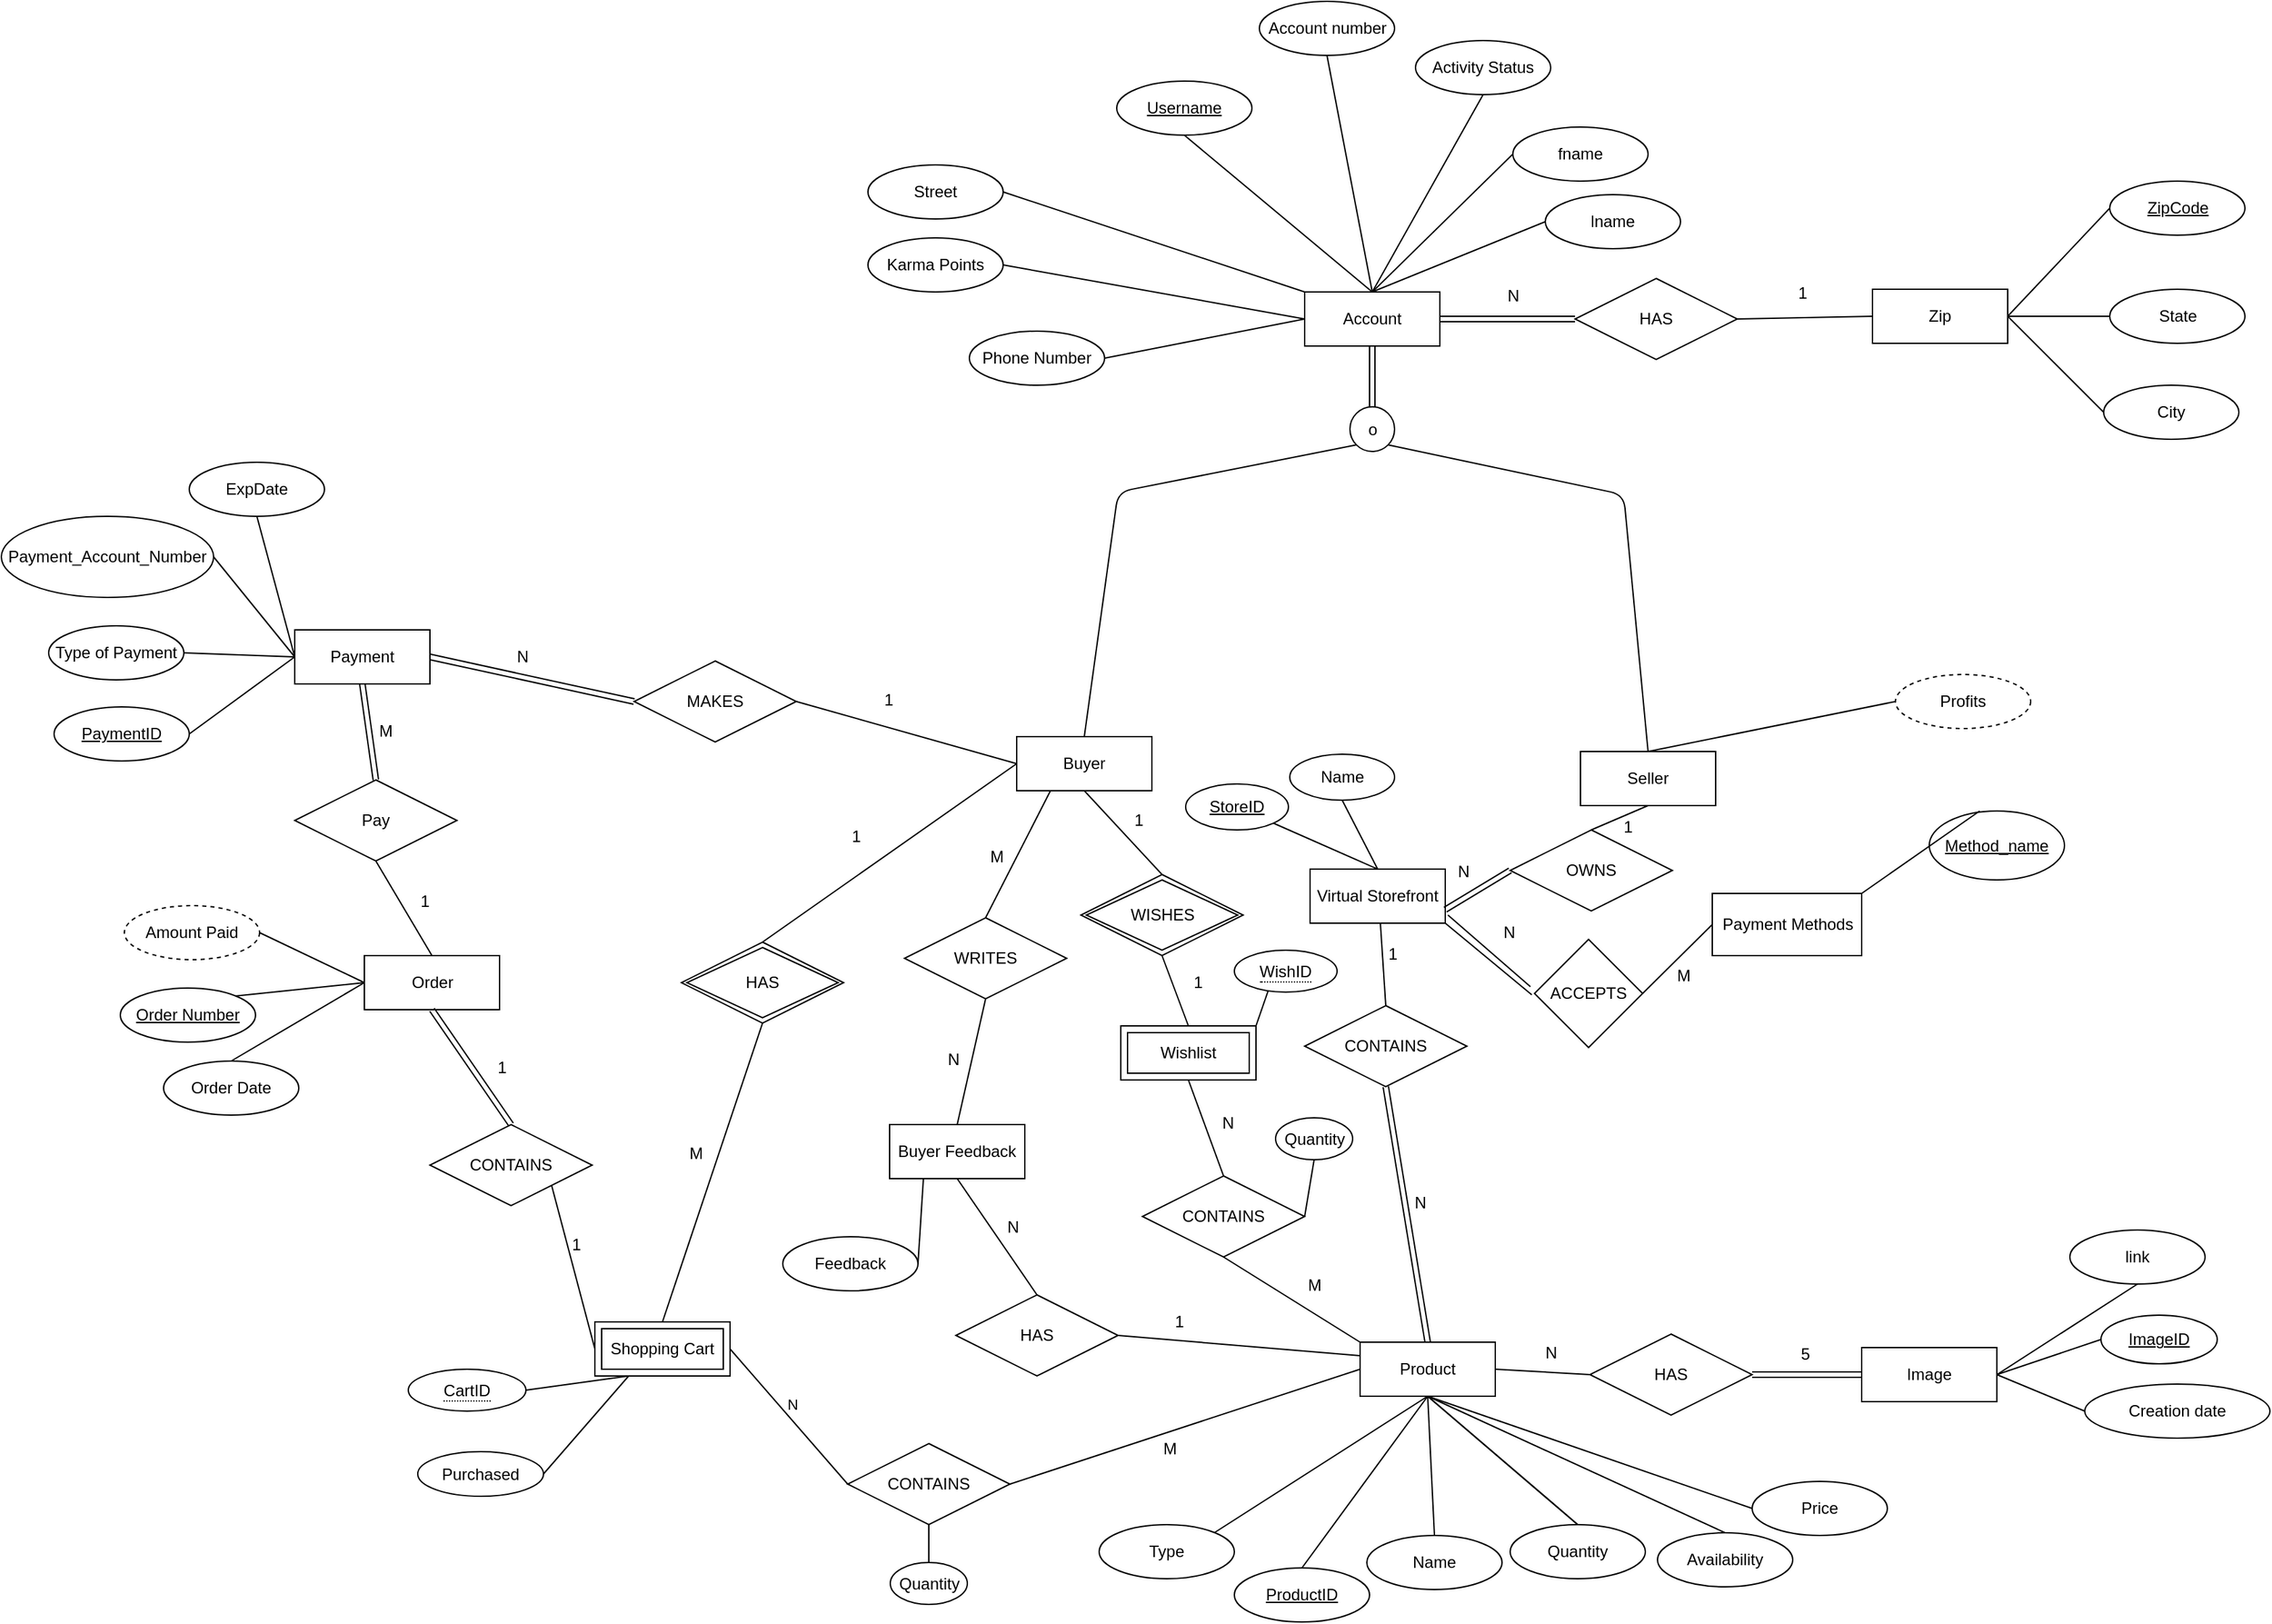 <mxfile version="13.10.6" type="google"><diagram id="R2lEEEUBdFMjLlhIrx00" name="Page-1"><mxGraphModel dx="4065" dy="2430" grid="0" gridSize="10" guides="1" tooltips="1" connect="1" arrows="1" fold="1" page="1" pageScale="1" pageWidth="850" pageHeight="1100" math="0" shadow="0" extFonts="Permanent Marker^https://fonts.googleapis.com/css?family=Permanent+Marker"><root><mxCell id="0"/><mxCell id="1" parent="0"/><mxCell id="ScKOPSV7RenKQ2ZSjfvG-1" value="Buyer" style="whiteSpace=wrap;html=1;align=center;" parent="1" vertex="1"><mxGeometry x="-734" y="14" width="100" height="40" as="geometry"/></mxCell><mxCell id="ScKOPSV7RenKQ2ZSjfvG-2" value="Seller" style="whiteSpace=wrap;html=1;align=center;" parent="1" vertex="1"><mxGeometry x="-317" y="25" width="100" height="40" as="geometry"/></mxCell><mxCell id="ScKOPSV7RenKQ2ZSjfvG-3" value="Product" style="whiteSpace=wrap;html=1;align=center;" parent="1" vertex="1"><mxGeometry x="-480" y="462" width="100" height="40" as="geometry"/></mxCell><mxCell id="ScKOPSV7RenKQ2ZSjfvG-5" value="OWNS" style="shape=rhombus;perimeter=rhombusPerimeter;whiteSpace=wrap;html=1;align=center;" parent="1" vertex="1"><mxGeometry x="-369" y="83" width="120" height="60" as="geometry"/></mxCell><mxCell id="ScKOPSV7RenKQ2ZSjfvG-6" value="Payment" style="whiteSpace=wrap;html=1;align=center;" parent="1" vertex="1"><mxGeometry x="-1268" y="-65" width="100" height="40" as="geometry"/></mxCell><mxCell id="ScKOPSV7RenKQ2ZSjfvG-7" value="Order" style="whiteSpace=wrap;html=1;align=center;" parent="1" vertex="1"><mxGeometry x="-1216.5" y="176" width="100" height="40" as="geometry"/></mxCell><mxCell id="ScKOPSV7RenKQ2ZSjfvG-8" value="Virtual Storefront" style="whiteSpace=wrap;html=1;align=center;" parent="1" vertex="1"><mxGeometry x="-517" y="112" width="100" height="40" as="geometry"/></mxCell><mxCell id="uO80tTpAVpvQz_3pL0aG-2" value="fname" style="ellipse;whiteSpace=wrap;html=1;align=center;" parent="1" vertex="1"><mxGeometry x="-367" y="-437" width="100" height="40" as="geometry"/></mxCell><mxCell id="uO80tTpAVpvQz_3pL0aG-4" value="Street" style="ellipse;whiteSpace=wrap;html=1;align=center;" parent="1" vertex="1"><mxGeometry x="-844" y="-409" width="100" height="40" as="geometry"/></mxCell><mxCell id="uO80tTpAVpvQz_3pL0aG-5" value="Karma Points" style="ellipse;whiteSpace=wrap;html=1;align=center;" parent="1" vertex="1"><mxGeometry x="-844" y="-355" width="100" height="40" as="geometry"/></mxCell><mxCell id="uO80tTpAVpvQz_3pL0aG-6" value="CONTAINS" style="shape=rhombus;perimeter=rhombusPerimeter;whiteSpace=wrap;html=1;align=center;" parent="1" vertex="1"><mxGeometry x="-859" y="537" width="120" height="60" as="geometry"/></mxCell><mxCell id="uO80tTpAVpvQz_3pL0aG-10" value="" style="endArrow=none;html=1;rounded=0;entryX=0.5;entryY=1;entryDx=0;entryDy=0;exitX=0.5;exitY=0;exitDx=0;exitDy=0;" parent="1" source="ScKOPSV7RenKQ2ZSjfvG-5" target="ScKOPSV7RenKQ2ZSjfvG-2" edge="1"><mxGeometry relative="1" as="geometry"><mxPoint x="-530" y="372" as="sourcePoint"/><mxPoint x="-370" y="372" as="targetPoint"/></mxGeometry></mxCell><mxCell id="uO80tTpAVpvQz_3pL0aG-12" value="CONTAINS" style="shape=rhombus;perimeter=rhombusPerimeter;whiteSpace=wrap;html=1;align=center;" parent="1" vertex="1"><mxGeometry x="-521" y="213" width="120" height="60" as="geometry"/></mxCell><mxCell id="uO80tTpAVpvQz_3pL0aG-17" value="MAKES" style="shape=rhombus;perimeter=rhombusPerimeter;whiteSpace=wrap;html=1;align=center;" parent="1" vertex="1"><mxGeometry x="-1017" y="-42" width="120" height="60" as="geometry"/></mxCell><mxCell id="uO80tTpAVpvQz_3pL0aG-18" value="" style="endArrow=none;html=1;rounded=0;entryX=0;entryY=0.5;entryDx=0;entryDy=0;exitX=1;exitY=0.5;exitDx=0;exitDy=0;" parent="1" source="uO80tTpAVpvQz_3pL0aG-17" target="ScKOPSV7RenKQ2ZSjfvG-1" edge="1"><mxGeometry relative="1" as="geometry"><mxPoint x="-920" y="38" as="sourcePoint"/><mxPoint x="-760" y="38" as="targetPoint"/></mxGeometry></mxCell><mxCell id="uO80tTpAVpvQz_3pL0aG-24" value="Type of Payment" style="ellipse;whiteSpace=wrap;html=1;align=center;" parent="1" vertex="1"><mxGeometry x="-1450" y="-68" width="100" height="40" as="geometry"/></mxCell><mxCell id="uO80tTpAVpvQz_3pL0aG-25" value="" style="endArrow=none;html=1;rounded=0;entryX=0;entryY=0.5;entryDx=0;entryDy=0;exitX=1;exitY=0.5;exitDx=0;exitDy=0;" parent="1" source="uO80tTpAVpvQz_3pL0aG-24" target="ScKOPSV7RenKQ2ZSjfvG-6" edge="1"><mxGeometry relative="1" as="geometry"><mxPoint x="-1507" y="38" as="sourcePoint"/><mxPoint x="-1347" y="38" as="targetPoint"/></mxGeometry></mxCell><mxCell id="uO80tTpAVpvQz_3pL0aG-26" value="" style="endArrow=none;html=1;rounded=0;entryX=1;entryY=0.5;entryDx=0;entryDy=0;exitX=0;exitY=0.5;exitDx=0;exitDy=0;" parent="1" source="ScKOPSV7RenKQ2ZSjfvG-7" target="gigCPhQiQJ56seiDLpJF-8" edge="1"><mxGeometry relative="1" as="geometry"><mxPoint x="-1224" y="175" as="sourcePoint"/><mxPoint x="-1348" y="232" as="targetPoint"/></mxGeometry></mxCell><mxCell id="uO80tTpAVpvQz_3pL0aG-28" value="Phone Number" style="ellipse;whiteSpace=wrap;html=1;align=center;" parent="1" vertex="1"><mxGeometry x="-769" y="-286" width="100" height="40" as="geometry"/></mxCell><mxCell id="uO80tTpAVpvQz_3pL0aG-49" value="Name" style="ellipse;whiteSpace=wrap;html=1;align=center;" parent="1" vertex="1"><mxGeometry x="-475" y="605" width="100" height="40" as="geometry"/></mxCell><mxCell id="uO80tTpAVpvQz_3pL0aG-48" value="" style="endArrow=none;html=1;rounded=0;entryX=0;entryY=0.5;entryDx=0;entryDy=0;exitX=0.5;exitY=0;exitDx=0;exitDy=0;" parent="1" source="ScKOPSV7RenKQ2ZSjfvG-2" target="gigCPhQiQJ56seiDLpJF-33" edge="1"><mxGeometry relative="1" as="geometry"><mxPoint x="-447" y="-92" as="sourcePoint"/><mxPoint x="-287" y="-92" as="targetPoint"/></mxGeometry></mxCell><mxCell id="uO80tTpAVpvQz_3pL0aG-51" value="Quantity" style="ellipse;whiteSpace=wrap;html=1;align=center;" parent="1" vertex="1"><mxGeometry x="-369" y="597" width="100" height="40" as="geometry"/></mxCell><mxCell id="uO80tTpAVpvQz_3pL0aG-54" value="Availability" style="ellipse;whiteSpace=wrap;html=1;align=center;" parent="1" vertex="1"><mxGeometry x="-260" y="603" width="100" height="40" as="geometry"/></mxCell><mxCell id="sdrrTAFDEWVjbDL4KS5k-2" value="Order Number" style="ellipse;whiteSpace=wrap;html=1;align=center;fontStyle=4;" parent="1" vertex="1"><mxGeometry x="-1397" y="200" width="100" height="40" as="geometry"/></mxCell><mxCell id="sdrrTAFDEWVjbDL4KS5k-3" value="Order Date" style="ellipse;whiteSpace=wrap;html=1;align=center;" parent="1" vertex="1"><mxGeometry x="-1365" y="254" width="100" height="40" as="geometry"/></mxCell><mxCell id="sdrrTAFDEWVjbDL4KS5k-4" value="" style="endArrow=none;html=1;rounded=0;entryX=1;entryY=0;entryDx=0;entryDy=0;exitX=0;exitY=0.5;exitDx=0;exitDy=0;" parent="1" source="ScKOPSV7RenKQ2ZSjfvG-7" target="sdrrTAFDEWVjbDL4KS5k-2" edge="1"><mxGeometry relative="1" as="geometry"><mxPoint x="-744" y="417" as="sourcePoint"/><mxPoint x="-584" y="417" as="targetPoint"/></mxGeometry></mxCell><mxCell id="sdrrTAFDEWVjbDL4KS5k-5" value="" style="endArrow=none;html=1;rounded=0;entryX=0.5;entryY=0;entryDx=0;entryDy=0;exitX=0;exitY=0.5;exitDx=0;exitDy=0;" parent="1" source="ScKOPSV7RenKQ2ZSjfvG-7" target="sdrrTAFDEWVjbDL4KS5k-3" edge="1"><mxGeometry relative="1" as="geometry"><mxPoint x="-744" y="417" as="sourcePoint"/><mxPoint x="-584" y="417" as="targetPoint"/></mxGeometry></mxCell><mxCell id="sdrrTAFDEWVjbDL4KS5k-6" value="Name" style="ellipse;whiteSpace=wrap;html=1;align=center;" parent="1" vertex="1"><mxGeometry x="-532" y="27" width="77.5" height="34" as="geometry"/></mxCell><mxCell id="JVuvLP5HTI3kJoMkeKj8-3" value="Account" style="whiteSpace=wrap;html=1;align=center;" parent="1" vertex="1"><mxGeometry x="-521" y="-315" width="100" height="40" as="geometry"/></mxCell><mxCell id="JVuvLP5HTI3kJoMkeKj8-11" value="Username" style="ellipse;whiteSpace=wrap;html=1;align=center;fontStyle=4;" parent="1" vertex="1"><mxGeometry x="-660" y="-471" width="100" height="40" as="geometry"/></mxCell><mxCell id="JVuvLP5HTI3kJoMkeKj8-12" value="Account number" style="ellipse;whiteSpace=wrap;html=1;align=center;" parent="1" vertex="1"><mxGeometry x="-554.5" y="-530" width="100" height="40" as="geometry"/></mxCell><mxCell id="JVuvLP5HTI3kJoMkeKj8-13" value="Activity Status" style="ellipse;whiteSpace=wrap;html=1;align=center;" parent="1" vertex="1"><mxGeometry x="-439" y="-501" width="100" height="40" as="geometry"/></mxCell><mxCell id="tO3mCwtr3WzYoI2DGXVW-1" value="" style="shape=link;html=1;rounded=0;exitX=0;exitY=0.5;exitDx=0;exitDy=0;entryX=1;entryY=0.75;entryDx=0;entryDy=0;" parent="1" source="ScKOPSV7RenKQ2ZSjfvG-5" target="ScKOPSV7RenKQ2ZSjfvG-8" edge="1"><mxGeometry relative="1" as="geometry"><mxPoint x="-546" y="-43" as="sourcePoint"/><mxPoint x="-340" y="239" as="targetPoint"/></mxGeometry></mxCell><mxCell id="tO3mCwtr3WzYoI2DGXVW-2" value="N" style="resizable=0;html=1;align=right;verticalAlign=bottom;" parent="tO3mCwtr3WzYoI2DGXVW-1" connectable="0" vertex="1"><mxGeometry x="1" relative="1" as="geometry"><mxPoint x="18.5" y="-19.3" as="offset"/></mxGeometry></mxCell><mxCell id="tO3mCwtr3WzYoI2DGXVW-3" value="1" style="text;strokeColor=none;fillColor=none;spacingLeft=4;spacingRight=4;overflow=hidden;rotatable=0;points=[[0,0.5],[1,0.5]];portConstraint=eastwest;fontSize=12;" parent="1" vertex="1"><mxGeometry x="-291" y="67" width="40" height="30" as="geometry"/></mxCell><mxCell id="tO3mCwtr3WzYoI2DGXVW-7" value="" style="shape=link;html=1;rounded=0;entryX=0.5;entryY=0;entryDx=0;entryDy=0;exitX=0.5;exitY=1;exitDx=0;exitDy=0;" parent="1" source="uO80tTpAVpvQz_3pL0aG-12" target="ScKOPSV7RenKQ2ZSjfvG-3" edge="1"><mxGeometry relative="1" as="geometry"><mxPoint x="-469" y="262" as="sourcePoint"/><mxPoint x="-469" y="295" as="targetPoint"/></mxGeometry></mxCell><mxCell id="tO3mCwtr3WzYoI2DGXVW-8" value="N" style="resizable=0;html=1;align=right;verticalAlign=bottom;" parent="tO3mCwtr3WzYoI2DGXVW-7" connectable="0" vertex="1"><mxGeometry x="1" relative="1" as="geometry"><mxPoint x="-0.16" y="-94.96" as="offset"/></mxGeometry></mxCell><mxCell id="tO3mCwtr3WzYoI2DGXVW-9" value="1" style="text;strokeColor=none;fillColor=none;spacingLeft=4;spacingRight=4;overflow=hidden;rotatable=0;points=[[0,0.5],[1,0.5]];portConstraint=eastwest;fontSize=12;" parent="1" vertex="1"><mxGeometry x="-465" y="161" width="40" height="24" as="geometry"/></mxCell><mxCell id="tO3mCwtr3WzYoI2DGXVW-15" value="" style="shape=link;html=1;rounded=0;exitX=0;exitY=0.5;exitDx=0;exitDy=0;entryX=1;entryY=0.5;entryDx=0;entryDy=0;" parent="1" source="uO80tTpAVpvQz_3pL0aG-17" target="ScKOPSV7RenKQ2ZSjfvG-6" edge="1"><mxGeometry relative="1" as="geometry"><mxPoint x="-546" y="290" as="sourcePoint"/><mxPoint x="-386" y="290" as="targetPoint"/></mxGeometry></mxCell><mxCell id="tO3mCwtr3WzYoI2DGXVW-16" value="N" style="resizable=0;html=1;align=right;verticalAlign=bottom;" parent="tO3mCwtr3WzYoI2DGXVW-15" connectable="0" vertex="1"><mxGeometry x="1" relative="1" as="geometry"><mxPoint x="73.73" y="8.94" as="offset"/></mxGeometry></mxCell><mxCell id="pgb_xpRSVd9xATLIvxd7-343" value="1" style="text;html=1;align=center;verticalAlign=middle;resizable=0;points=[];autosize=1;" parent="1" vertex="1"><mxGeometry x="-838" y="-22" width="17" height="18" as="geometry"/></mxCell><mxCell id="pgb_xpRSVd9xATLIvxd7-349" value="o" style="ellipse;whiteSpace=wrap;html=1;aspect=fixed;" parent="1" vertex="1"><mxGeometry x="-487.5" y="-230" width="33" height="33" as="geometry"/></mxCell><mxCell id="pgb_xpRSVd9xATLIvxd7-351" value="" style="endArrow=none;html=1;entryX=0;entryY=1;entryDx=0;entryDy=0;exitX=0.5;exitY=0;exitDx=0;exitDy=0;" parent="1" source="ScKOPSV7RenKQ2ZSjfvG-1" target="pgb_xpRSVd9xATLIvxd7-349" edge="1"><mxGeometry width="50" height="50" relative="1" as="geometry"><mxPoint x="-664" y="-180" as="sourcePoint"/><mxPoint x="-780" y="-157" as="targetPoint"/><Array as="points"><mxPoint x="-659" y="-167"/></Array></mxGeometry></mxCell><mxCell id="pgb_xpRSVd9xATLIvxd7-353" value="" style="endArrow=none;html=1;entryX=1;entryY=1;entryDx=0;entryDy=0;exitX=0.5;exitY=0;exitDx=0;exitDy=0;" parent="1" source="ScKOPSV7RenKQ2ZSjfvG-2" target="pgb_xpRSVd9xATLIvxd7-349" edge="1"><mxGeometry width="50" height="50" relative="1" as="geometry"><mxPoint x="-830" y="-107" as="sourcePoint"/><mxPoint x="-780" y="-157" as="targetPoint"/><Array as="points"><mxPoint x="-285" y="-165"/></Array></mxGeometry></mxCell><mxCell id="ZQazP7njA_euGAfM8aH6-2" value="" style="endArrow=none;html=1;rounded=0;entryX=0.5;entryY=0;entryDx=0;entryDy=0;exitX=0.5;exitY=1;exitDx=0;exitDy=0;" parent="1" source="JVuvLP5HTI3kJoMkeKj8-11" target="JVuvLP5HTI3kJoMkeKj8-3" edge="1"><mxGeometry relative="1" as="geometry"><mxPoint x="-690" y="-475" as="sourcePoint"/><mxPoint x="-530" y="-475" as="targetPoint"/></mxGeometry></mxCell><mxCell id="ZQazP7njA_euGAfM8aH6-3" value="" style="endArrow=none;html=1;rounded=0;entryX=0.5;entryY=0;entryDx=0;entryDy=0;exitX=0.5;exitY=1;exitDx=0;exitDy=0;" parent="1" source="JVuvLP5HTI3kJoMkeKj8-13" target="JVuvLP5HTI3kJoMkeKj8-3" edge="1"><mxGeometry relative="1" as="geometry"><mxPoint x="-690" y="-475" as="sourcePoint"/><mxPoint x="-530" y="-475" as="targetPoint"/></mxGeometry></mxCell><mxCell id="ZQazP7njA_euGAfM8aH6-4" value="" style="endArrow=none;html=1;rounded=0;exitX=1;exitY=0.5;exitDx=0;exitDy=0;entryX=0;entryY=0;entryDx=0;entryDy=0;" parent="1" source="uO80tTpAVpvQz_3pL0aG-4" edge="1" target="JVuvLP5HTI3kJoMkeKj8-3"><mxGeometry relative="1" as="geometry"><mxPoint x="-690" y="-475" as="sourcePoint"/><mxPoint x="-521" y="-300" as="targetPoint"/></mxGeometry></mxCell><mxCell id="ZQazP7njA_euGAfM8aH6-5" value="" style="endArrow=none;html=1;rounded=0;entryX=0;entryY=0.5;entryDx=0;entryDy=0;exitX=1;exitY=0.5;exitDx=0;exitDy=0;" parent="1" source="uO80tTpAVpvQz_3pL0aG-5" target="JVuvLP5HTI3kJoMkeKj8-3" edge="1"><mxGeometry relative="1" as="geometry"><mxPoint x="-690" y="-475" as="sourcePoint"/><mxPoint x="-530" y="-475" as="targetPoint"/></mxGeometry></mxCell><mxCell id="ZQazP7njA_euGAfM8aH6-6" value="" style="endArrow=none;html=1;rounded=0;entryX=0.5;entryY=0;entryDx=0;entryDy=0;exitX=0.5;exitY=1;exitDx=0;exitDy=0;" parent="1" source="JVuvLP5HTI3kJoMkeKj8-12" target="JVuvLP5HTI3kJoMkeKj8-3" edge="1"><mxGeometry relative="1" as="geometry"><mxPoint x="-403" y="-439" as="sourcePoint"/><mxPoint x="-530" y="-475" as="targetPoint"/></mxGeometry></mxCell><mxCell id="ZQazP7njA_euGAfM8aH6-8" value="" style="endArrow=none;html=1;rounded=0;entryX=0;entryY=0.5;entryDx=0;entryDy=0;exitX=0.5;exitY=0;exitDx=0;exitDy=0;" parent="1" source="JVuvLP5HTI3kJoMkeKj8-3" target="uO80tTpAVpvQz_3pL0aG-2" edge="1"><mxGeometry relative="1" as="geometry"><mxPoint x="-433" y="-475" as="sourcePoint"/><mxPoint x="-273" y="-475" as="targetPoint"/></mxGeometry></mxCell><mxCell id="ZQazP7njA_euGAfM8aH6-9" value="" style="endArrow=none;html=1;rounded=0;exitX=1;exitY=0.5;exitDx=0;exitDy=0;entryX=0;entryY=0.5;entryDx=0;entryDy=0;" parent="1" source="uO80tTpAVpvQz_3pL0aG-28" target="JVuvLP5HTI3kJoMkeKj8-3" edge="1"><mxGeometry relative="1" as="geometry"><mxPoint x="-739" y="-141" as="sourcePoint"/><mxPoint x="-579" y="-141" as="targetPoint"/></mxGeometry></mxCell><mxCell id="pgb_xpRSVd9xATLIvxd7-366" value="HAS" style="shape=rhombus;double=1;perimeter=rhombusPerimeter;whiteSpace=wrap;html=1;align=center;" parent="1" vertex="1"><mxGeometry x="-982" y="166" width="120" height="60" as="geometry"/></mxCell><mxCell id="pgb_xpRSVd9xATLIvxd7-367" value="" style="endArrow=none;html=1;entryX=0;entryY=0.5;entryDx=0;entryDy=0;exitX=0.5;exitY=0;exitDx=0;exitDy=0;" parent="1" source="pgb_xpRSVd9xATLIvxd7-366" target="ScKOPSV7RenKQ2ZSjfvG-1" edge="1"><mxGeometry width="50" height="50" relative="1" as="geometry"><mxPoint x="-720" y="189" as="sourcePoint"/><mxPoint x="-670" y="139" as="targetPoint"/></mxGeometry></mxCell><mxCell id="pgb_xpRSVd9xATLIvxd7-368" value="" style="endArrow=none;html=1;entryX=0.5;entryY=1;entryDx=0;entryDy=0;exitX=0.5;exitY=0;exitDx=0;exitDy=0;" parent="1" source="pgb_xpRSVd9xATLIvxd7-369" target="pgb_xpRSVd9xATLIvxd7-366" edge="1"><mxGeometry width="50" height="50" relative="1" as="geometry"><mxPoint x="-850.17" y="278" as="sourcePoint"/><mxPoint x="-670" y="139" as="targetPoint"/></mxGeometry></mxCell><mxCell id="pgb_xpRSVd9xATLIvxd7-369" value="Shopping Cart" style="shape=ext;margin=3;double=1;whiteSpace=wrap;html=1;align=center;" parent="1" vertex="1"><mxGeometry x="-1046" y="447" width="100" height="40" as="geometry"/></mxCell><mxCell id="bLOqYAvGw2u-ZMlaNXPN-1" value="" style="endArrow=none;html=1;entryX=0.5;entryY=0;entryDx=0;entryDy=0;exitX=0.5;exitY=1;exitDx=0;exitDy=0;" parent="1" source="sdrrTAFDEWVjbDL4KS5k-6" target="ScKOPSV7RenKQ2ZSjfvG-8" edge="1"><mxGeometry width="50" height="50" relative="1" as="geometry"><mxPoint x="-503" y="63" as="sourcePoint"/><mxPoint x="-480" y="109" as="targetPoint"/></mxGeometry></mxCell><mxCell id="bLOqYAvGw2u-ZMlaNXPN-3" value="" style="endArrow=none;html=1;exitX=0.5;exitY=0;exitDx=0;exitDy=0;" parent="1" source="uO80tTpAVpvQz_3pL0aG-12" edge="1"><mxGeometry width="50" height="50" relative="1" as="geometry"><mxPoint x="-515" y="202" as="sourcePoint"/><mxPoint x="-465" y="152" as="targetPoint"/></mxGeometry></mxCell><mxCell id="pgb_xpRSVd9xATLIvxd7-380" value="" style="endArrow=none;html=1;rounded=0;entryX=0.5;entryY=1;entryDx=0;entryDy=0;exitX=0.5;exitY=0;exitDx=0;exitDy=0;" parent="1" source="uO80tTpAVpvQz_3pL0aG-49" target="ScKOPSV7RenKQ2ZSjfvG-3" edge="1"><mxGeometry relative="1" as="geometry"><mxPoint x="-756" y="219" as="sourcePoint"/><mxPoint x="-596" y="219" as="targetPoint"/></mxGeometry></mxCell><mxCell id="pgb_xpRSVd9xATLIvxd7-382" value="" style="endArrow=none;html=1;rounded=0;entryX=0.5;entryY=1;entryDx=0;entryDy=0;exitX=0.5;exitY=0;exitDx=0;exitDy=0;" parent="1" source="uO80tTpAVpvQz_3pL0aG-51" target="ScKOPSV7RenKQ2ZSjfvG-3" edge="1"><mxGeometry relative="1" as="geometry"><mxPoint x="-756" y="219" as="sourcePoint"/><mxPoint x="-596" y="219" as="targetPoint"/></mxGeometry></mxCell><mxCell id="niVxtCYFHpwBUofzjerd-1" value="" style="endArrow=none;html=1;rounded=0;entryX=0.5;entryY=0;entryDx=0;entryDy=0;exitX=0.5;exitY=1;exitDx=0;exitDy=0;" parent="1" source="ScKOPSV7RenKQ2ZSjfvG-3" target="uO80tTpAVpvQz_3pL0aG-51" edge="1"><mxGeometry relative="1" as="geometry"><mxPoint x="-478" y="427" as="sourcePoint"/><mxPoint x="-318" y="427" as="targetPoint"/></mxGeometry></mxCell><mxCell id="pgb_xpRSVd9xATLIvxd7-383" value="" style="endArrow=none;html=1;rounded=0;entryX=0.5;entryY=1;entryDx=0;entryDy=0;exitX=0.5;exitY=0;exitDx=0;exitDy=0;" parent="1" source="uO80tTpAVpvQz_3pL0aG-54" target="ScKOPSV7RenKQ2ZSjfvG-3" edge="1"><mxGeometry relative="1" as="geometry"><mxPoint x="-756" y="219" as="sourcePoint"/><mxPoint x="-596" y="219" as="targetPoint"/></mxGeometry></mxCell><mxCell id="niVxtCYFHpwBUofzjerd-4" value="M" style="text;strokeColor=none;fillColor=none;spacingLeft=4;spacingRight=4;overflow=hidden;rotatable=0;points=[[0,0.5],[1,0.5]];portConstraint=eastwest;fontSize=12;" parent="1" vertex="1"><mxGeometry x="-982" y="308.5" width="22" height="30" as="geometry"/></mxCell><mxCell id="niVxtCYFHpwBUofzjerd-5" value="1" style="text;html=1;align=center;verticalAlign=middle;resizable=0;points=[];autosize=1;" parent="1" vertex="1"><mxGeometry x="-862" y="79" width="17" height="18" as="geometry"/></mxCell><mxCell id="pgb_xpRSVd9xATLIvxd7-384" value="&lt;u&gt;PaymentID&lt;/u&gt;" style="ellipse;whiteSpace=wrap;html=1;align=center;" parent="1" vertex="1"><mxGeometry x="-1446" y="-8" width="100" height="40" as="geometry"/></mxCell><mxCell id="pgb_xpRSVd9xATLIvxd7-386" value="" style="endArrow=none;html=1;rounded=0;exitX=0;exitY=0.5;exitDx=0;exitDy=0;entryX=1;entryY=0.5;entryDx=0;entryDy=0;" parent="1" source="ScKOPSV7RenKQ2ZSjfvG-6" target="pgb_xpRSVd9xATLIvxd7-384" edge="1"><mxGeometry relative="1" as="geometry"><mxPoint x="-756" y="-141" as="sourcePoint"/><mxPoint x="-596" y="-141" as="targetPoint"/></mxGeometry></mxCell><mxCell id="sEXNPuZW1xeZEzrAqb4R-4" value="M" style="text;html=1;align=center;verticalAlign=middle;resizable=0;points=[];autosize=1;" parent="1" vertex="1"><mxGeometry x="-631" y="532" width="20" height="18" as="geometry"/></mxCell><mxCell id="sEXNPuZW1xeZEzrAqb4R-7" value="" style="endArrow=none;html=1;rounded=0;entryX=0;entryY=0.5;entryDx=0;entryDy=0;exitX=1;exitY=0.5;exitDx=0;exitDy=0;" parent="1" source="uO80tTpAVpvQz_3pL0aG-6" target="ScKOPSV7RenKQ2ZSjfvG-3" edge="1"><mxGeometry relative="1" as="geometry"><mxPoint x="-412" y="171" as="sourcePoint"/><mxPoint x="-252" y="171" as="targetPoint"/></mxGeometry></mxCell><mxCell id="sEXNPuZW1xeZEzrAqb4R-9" value="" style="endArrow=none;html=1;rounded=0;exitX=0.5;exitY=0;exitDx=0;exitDy=0;entryX=0.5;entryY=1;entryDx=0;entryDy=0;" parent="1" source="sEXNPuZW1xeZEzrAqb4R-20" target="sEXNPuZW1xeZEzrAqb4R-19" edge="1"><mxGeometry relative="1" as="geometry"><mxPoint x="-1304" y="153" as="sourcePoint"/><mxPoint x="-1219" y="117" as="targetPoint"/></mxGeometry></mxCell><mxCell id="sEXNPuZW1xeZEzrAqb4R-16" value="1" style="text;strokeColor=none;fillColor=none;spacingLeft=4;spacingRight=4;overflow=hidden;rotatable=0;points=[[0,0.5],[1,0.5]];portConstraint=eastwest;fontSize=12;" parent="1" vertex="1"><mxGeometry x="-609" y="182" width="40" height="26" as="geometry"/></mxCell><mxCell id="sEXNPuZW1xeZEzrAqb4R-17" value="" style="endArrow=none;html=1;entryX=0.5;entryY=1;entryDx=0;entryDy=0;exitX=0.5;exitY=0;exitDx=0;exitDy=0;" parent="1" source="sEXNPuZW1xeZEzrAqb4R-19" target="ScKOPSV7RenKQ2ZSjfvG-1" edge="1"><mxGeometry width="50" height="50" relative="1" as="geometry"><mxPoint x="-1156" y="93.25" as="sourcePoint"/><mxPoint x="-1066" y="46.0" as="targetPoint"/></mxGeometry></mxCell><mxCell id="sEXNPuZW1xeZEzrAqb4R-18" value="1" style="text;html=1;align=center;verticalAlign=middle;resizable=0;points=[];autosize=1;" parent="1" vertex="1"><mxGeometry x="-653" y="67" width="17" height="18" as="geometry"/></mxCell><mxCell id="sEXNPuZW1xeZEzrAqb4R-19" value="WISHES" style="shape=rhombus;double=1;perimeter=rhombusPerimeter;whiteSpace=wrap;html=1;align=center;" parent="1" vertex="1"><mxGeometry x="-686.5" y="116" width="120" height="60" as="geometry"/></mxCell><mxCell id="sEXNPuZW1xeZEzrAqb4R-20" value="Wishlist" style="shape=ext;margin=3;double=1;whiteSpace=wrap;html=1;align=center;" parent="1" vertex="1"><mxGeometry x="-657" y="228" width="100" height="40" as="geometry"/></mxCell><mxCell id="sEXNPuZW1xeZEzrAqb4R-22" value="" style="endArrow=none;html=1;rounded=0;entryX=0;entryY=0.5;entryDx=0;entryDy=0;exitX=1;exitY=0.5;exitDx=0;exitDy=0;" parent="1" source="pgb_xpRSVd9xATLIvxd7-369" target="uO80tTpAVpvQz_3pL0aG-6" edge="1"><mxGeometry relative="1" as="geometry"><mxPoint x="-1027" y="168" as="sourcePoint"/><mxPoint x="-867" y="168" as="targetPoint"/></mxGeometry></mxCell><mxCell id="sEXNPuZW1xeZEzrAqb4R-23" value="N" style="edgeLabel;html=1;align=center;verticalAlign=middle;resizable=0;points=[];" parent="sEXNPuZW1xeZEzrAqb4R-22" vertex="1" connectable="0"><mxGeometry x="-0.08" y="8" relative="1" as="geometry"><mxPoint as="offset"/></mxGeometry></mxCell><mxCell id="sEXNPuZW1xeZEzrAqb4R-24" value="CONTAINS" style="shape=rhombus;perimeter=rhombusPerimeter;whiteSpace=wrap;html=1;align=center;" parent="1" vertex="1"><mxGeometry x="-1168" y="301" width="120" height="60" as="geometry"/></mxCell><mxCell id="sEXNPuZW1xeZEzrAqb4R-26" value="" style="endArrow=none;html=1;rounded=0;entryX=1;entryY=1;entryDx=0;entryDy=0;exitX=0;exitY=0.5;exitDx=0;exitDy=0;" parent="1" source="pgb_xpRSVd9xATLIvxd7-369" target="sEXNPuZW1xeZEzrAqb4R-24" edge="1"><mxGeometry relative="1" as="geometry"><mxPoint x="-1027" y="168" as="sourcePoint"/><mxPoint x="-867" y="168" as="targetPoint"/></mxGeometry></mxCell><mxCell id="sEXNPuZW1xeZEzrAqb4R-27" value="1" style="text;html=1;align=center;verticalAlign=middle;resizable=0;points=[];autosize=1;" parent="1" vertex="1"><mxGeometry x="-1069" y="381" width="17" height="18" as="geometry"/></mxCell><mxCell id="sEXNPuZW1xeZEzrAqb4R-37" value="CONTAINS" style="shape=rhombus;perimeter=rhombusPerimeter;whiteSpace=wrap;html=1;align=center;" parent="1" vertex="1"><mxGeometry x="-641" y="339" width="120" height="60" as="geometry"/></mxCell><mxCell id="sEXNPuZW1xeZEzrAqb4R-38" value="" style="endArrow=none;html=1;rounded=0;entryX=0;entryY=0;entryDx=0;entryDy=0;exitX=0.5;exitY=1;exitDx=0;exitDy=0;" parent="1" source="sEXNPuZW1xeZEzrAqb4R-37" target="ScKOPSV7RenKQ2ZSjfvG-3" edge="1"><mxGeometry relative="1" as="geometry"><mxPoint x="-737" y="218" as="sourcePoint"/><mxPoint x="-577" y="218" as="targetPoint"/></mxGeometry></mxCell><mxCell id="sEXNPuZW1xeZEzrAqb4R-39" value="" style="endArrow=none;html=1;rounded=0;entryX=0.5;entryY=0;entryDx=0;entryDy=0;exitX=0.5;exitY=1;exitDx=0;exitDy=0;" parent="1" source="sEXNPuZW1xeZEzrAqb4R-20" target="sEXNPuZW1xeZEzrAqb4R-37" edge="1"><mxGeometry relative="1" as="geometry"><mxPoint x="-737" y="218" as="sourcePoint"/><mxPoint x="-577" y="218" as="targetPoint"/></mxGeometry></mxCell><mxCell id="sEXNPuZW1xeZEzrAqb4R-40" value="M" style="text;html=1;align=center;verticalAlign=middle;resizable=0;points=[];autosize=1;" parent="1" vertex="1"><mxGeometry x="-524" y="411" width="20" height="18" as="geometry"/></mxCell><mxCell id="sEXNPuZW1xeZEzrAqb4R-41" value="N" style="text;html=1;align=center;verticalAlign=middle;resizable=0;points=[];autosize=1;" parent="1" vertex="1"><mxGeometry x="-588" y="290.5" width="19" height="18" as="geometry"/></mxCell><mxCell id="ooZrK8hoVLzAQPLwKZI4-2" value="Image" style="whiteSpace=wrap;html=1;align=center;" parent="1" vertex="1"><mxGeometry x="-109" y="466" width="100" height="40" as="geometry"/></mxCell><mxCell id="ooZrK8hoVLzAQPLwKZI4-3" value="HAS" style="shape=rhombus;perimeter=rhombusPerimeter;whiteSpace=wrap;html=1;align=center;" parent="1" vertex="1"><mxGeometry x="-310" y="456" width="120" height="60" as="geometry"/></mxCell><mxCell id="sEXNPuZW1xeZEzrAqb4R-42" value="" style="endArrow=none;html=1;rounded=0;entryX=0;entryY=0.5;entryDx=0;entryDy=0;exitX=1;exitY=0.5;exitDx=0;exitDy=0;" parent="1" source="ScKOPSV7RenKQ2ZSjfvG-3" target="ooZrK8hoVLzAQPLwKZI4-3" edge="1"><mxGeometry relative="1" as="geometry"><mxPoint x="-568" y="372" as="sourcePoint"/><mxPoint x="-408" y="372" as="targetPoint"/></mxGeometry></mxCell><mxCell id="sEXNPuZW1xeZEzrAqb4R-43" value="" style="shape=link;html=1;rounded=0;entryX=0;entryY=0.5;entryDx=0;entryDy=0;exitX=1;exitY=0.5;exitDx=0;exitDy=0;" parent="1" source="ooZrK8hoVLzAQPLwKZI4-3" target="ooZrK8hoVLzAQPLwKZI4-2" edge="1"><mxGeometry relative="1" as="geometry"><mxPoint x="-267" y="343" as="sourcePoint"/><mxPoint x="-107" y="343" as="targetPoint"/></mxGeometry></mxCell><mxCell id="sEXNPuZW1xeZEzrAqb4R-44" value="" style="resizable=0;html=1;align=right;verticalAlign=bottom;" parent="sEXNPuZW1xeZEzrAqb4R-43" connectable="0" vertex="1"><mxGeometry x="1" relative="1" as="geometry"/></mxCell><mxCell id="sEXNPuZW1xeZEzrAqb4R-45" value="N" style="text;html=1;align=center;verticalAlign=middle;resizable=0;points=[];autosize=1;" parent="1" vertex="1"><mxGeometry x="-349" y="461" width="19" height="18" as="geometry"/></mxCell><mxCell id="sEXNPuZW1xeZEzrAqb4R-46" value="5" style="text;html=1;align=center;verticalAlign=middle;resizable=0;points=[];autosize=1;" parent="1" vertex="1"><mxGeometry x="-160" y="462" width="17" height="18" as="geometry"/></mxCell><mxCell id="usO9G6jTPotA0YDI9IQn-4" value="Purchased" style="ellipse;whiteSpace=wrap;html=1;" parent="1" vertex="1"><mxGeometry x="-1177" y="543" width="93" height="33" as="geometry"/></mxCell><mxCell id="usO9G6jTPotA0YDI9IQn-5" value="&lt;u&gt;ImageID&lt;/u&gt;" style="ellipse;whiteSpace=wrap;html=1;" parent="1" vertex="1"><mxGeometry x="68" y="442" width="86" height="36" as="geometry"/></mxCell><mxCell id="usO9G6jTPotA0YDI9IQn-6" value="Creation date" style="ellipse;whiteSpace=wrap;html=1;" parent="1" vertex="1"><mxGeometry x="56" y="493" width="137" height="40" as="geometry"/></mxCell><mxCell id="gigCPhQiQJ56seiDLpJF-3" value="" style="shape=link;html=1;rounded=0;entryX=0.5;entryY=1;entryDx=0;entryDy=0;exitX=0.5;exitY=0;exitDx=0;exitDy=0;" parent="1" source="pgb_xpRSVd9xATLIvxd7-349" target="JVuvLP5HTI3kJoMkeKj8-3" edge="1"><mxGeometry relative="1" as="geometry"><mxPoint x="-540" y="-145" as="sourcePoint"/><mxPoint x="-380" y="-145" as="targetPoint"/></mxGeometry></mxCell><mxCell id="gigCPhQiQJ56seiDLpJF-4" value="" style="resizable=0;html=1;align=right;verticalAlign=bottom;" parent="gigCPhQiQJ56seiDLpJF-3" connectable="0" vertex="1"><mxGeometry x="1" relative="1" as="geometry"/></mxCell><mxCell id="gigCPhQiQJ56seiDLpJF-5" value="" style="endArrow=none;html=1;rounded=0;entryX=0.25;entryY=1;entryDx=0;entryDy=0;exitX=1;exitY=0.5;exitDx=0;exitDy=0;" parent="1" source="usO9G6jTPotA0YDI9IQn-4" target="pgb_xpRSVd9xATLIvxd7-369" edge="1"><mxGeometry relative="1" as="geometry"><mxPoint x="-1055" y="264" as="sourcePoint"/><mxPoint x="-895" y="264" as="targetPoint"/></mxGeometry></mxCell><mxCell id="gigCPhQiQJ56seiDLpJF-6" value="" style="endArrow=none;html=1;rounded=0;entryX=0.25;entryY=1;entryDx=0;entryDy=0;exitX=1;exitY=0.5;exitDx=0;exitDy=0;" parent="1" source="gigCPhQiQJ56seiDLpJF-7" target="pgb_xpRSVd9xATLIvxd7-369" edge="1"><mxGeometry relative="1" as="geometry"><mxPoint x="-1071.0" y="423" as="sourcePoint"/><mxPoint x="-895" y="264" as="targetPoint"/></mxGeometry></mxCell><mxCell id="gigCPhQiQJ56seiDLpJF-7" value="&lt;span style=&quot;border-bottom: 1px dotted&quot;&gt;CartID&lt;/span&gt;" style="ellipse;whiteSpace=wrap;html=1;align=center;" parent="1" vertex="1"><mxGeometry x="-1184" y="482" width="87" height="31" as="geometry"/></mxCell><mxCell id="gigCPhQiQJ56seiDLpJF-8" value="Amount Paid" style="ellipse;whiteSpace=wrap;html=1;align=center;dashed=1;" parent="1" vertex="1"><mxGeometry x="-1394" y="139" width="100" height="40" as="geometry"/></mxCell><mxCell id="gigCPhQiQJ56seiDLpJF-10" value="&lt;span style=&quot;border-bottom: 1px dotted&quot;&gt;WishID&lt;/span&gt;" style="ellipse;whiteSpace=wrap;html=1;align=center;" parent="1" vertex="1"><mxGeometry x="-573" y="172" width="76" height="31" as="geometry"/></mxCell><mxCell id="gigCPhQiQJ56seiDLpJF-11" value="" style="endArrow=none;html=1;rounded=0;entryX=1;entryY=0;entryDx=0;entryDy=0;exitX=0.329;exitY=0.968;exitDx=0;exitDy=0;exitPerimeter=0;" parent="1" source="gigCPhQiQJ56seiDLpJF-10" target="sEXNPuZW1xeZEzrAqb4R-20" edge="1"><mxGeometry relative="1" as="geometry"><mxPoint x="-847" y="256" as="sourcePoint"/><mxPoint x="-687" y="256" as="targetPoint"/></mxGeometry></mxCell><mxCell id="gigCPhQiQJ56seiDLpJF-12" value="ProductID" style="ellipse;whiteSpace=wrap;html=1;align=center;fontStyle=4;" parent="1" vertex="1"><mxGeometry x="-573" y="629" width="100" height="40" as="geometry"/></mxCell><mxCell id="gigCPhQiQJ56seiDLpJF-13" value="" style="endArrow=none;html=1;rounded=0;entryX=0.5;entryY=1;entryDx=0;entryDy=0;exitX=0.5;exitY=0;exitDx=0;exitDy=0;" parent="1" source="gigCPhQiQJ56seiDLpJF-12" target="ScKOPSV7RenKQ2ZSjfvG-3" edge="1"><mxGeometry relative="1" as="geometry"><mxPoint x="-625" y="321" as="sourcePoint"/><mxPoint x="-465" y="321" as="targetPoint"/></mxGeometry></mxCell><mxCell id="gigCPhQiQJ56seiDLpJF-15" value="" style="endArrow=none;html=1;rounded=0;entryX=0;entryY=0.5;entryDx=0;entryDy=0;exitX=1;exitY=0.5;exitDx=0;exitDy=0;" parent="1" source="ooZrK8hoVLzAQPLwKZI4-2" target="usO9G6jTPotA0YDI9IQn-5" edge="1"><mxGeometry relative="1" as="geometry"><mxPoint x="-481" y="275" as="sourcePoint"/><mxPoint x="-321" y="275" as="targetPoint"/></mxGeometry></mxCell><mxCell id="gigCPhQiQJ56seiDLpJF-16" value="" style="endArrow=none;html=1;rounded=0;entryX=1;entryY=0.5;entryDx=0;entryDy=0;exitX=0;exitY=0.5;exitDx=0;exitDy=0;" parent="1" source="usO9G6jTPotA0YDI9IQn-6" target="ooZrK8hoVLzAQPLwKZI4-2" edge="1"><mxGeometry relative="1" as="geometry"><mxPoint x="-481" y="275" as="sourcePoint"/><mxPoint x="-321" y="275" as="targetPoint"/></mxGeometry></mxCell><mxCell id="gigCPhQiQJ56seiDLpJF-17" value="StoreID" style="ellipse;whiteSpace=wrap;html=1;align=center;fontStyle=4;" parent="1" vertex="1"><mxGeometry x="-609" y="49" width="76" height="34" as="geometry"/></mxCell><mxCell id="gigCPhQiQJ56seiDLpJF-18" value="" style="endArrow=none;html=1;rounded=0;exitX=1;exitY=1;exitDx=0;exitDy=0;entryX=0.5;entryY=0;entryDx=0;entryDy=0;" parent="1" source="gigCPhQiQJ56seiDLpJF-17" target="ScKOPSV7RenKQ2ZSjfvG-8" edge="1"><mxGeometry relative="1" as="geometry"><mxPoint x="-475" y="39" as="sourcePoint"/><mxPoint x="-315" y="39" as="targetPoint"/></mxGeometry></mxCell><mxCell id="gigCPhQiQJ56seiDLpJF-19" value="Pay" style="shape=rhombus;perimeter=rhombusPerimeter;whiteSpace=wrap;html=1;align=center;" parent="1" vertex="1"><mxGeometry x="-1268" y="46" width="120" height="60" as="geometry"/></mxCell><mxCell id="gigCPhQiQJ56seiDLpJF-20" value="" style="endArrow=none;html=1;rounded=0;exitX=0.5;exitY=0;exitDx=0;exitDy=0;entryX=0.5;entryY=1;entryDx=0;entryDy=0;" parent="1" source="ScKOPSV7RenKQ2ZSjfvG-7" target="gigCPhQiQJ56seiDLpJF-19" edge="1"><mxGeometry relative="1" as="geometry"><mxPoint x="-1017" y="198" as="sourcePoint"/><mxPoint x="-857" y="198" as="targetPoint"/></mxGeometry></mxCell><mxCell id="gigCPhQiQJ56seiDLpJF-23" value="" style="shape=link;html=1;rounded=0;entryX=0.5;entryY=1;entryDx=0;entryDy=0;exitX=0.5;exitY=0;exitDx=0;exitDy=0;" parent="1" source="gigCPhQiQJ56seiDLpJF-19" target="ScKOPSV7RenKQ2ZSjfvG-6" edge="1"><mxGeometry relative="1" as="geometry"><mxPoint x="-1184" y="46" as="sourcePoint"/><mxPoint x="-1024" y="46" as="targetPoint"/></mxGeometry></mxCell><mxCell id="f2tb05VB55NiVMDpVNUE-3" value="link" style="ellipse;whiteSpace=wrap;html=1;align=center;" parent="1" vertex="1"><mxGeometry x="45" y="379" width="100" height="40" as="geometry"/></mxCell><mxCell id="f2tb05VB55NiVMDpVNUE-4" value="" style="endArrow=none;html=1;rounded=0;entryX=1;entryY=0.5;entryDx=0;entryDy=0;exitX=0.5;exitY=1;exitDx=0;exitDy=0;" parent="1" source="f2tb05VB55NiVMDpVNUE-3" target="ooZrK8hoVLzAQPLwKZI4-2" edge="1"><mxGeometry relative="1" as="geometry"><mxPoint x="-257" y="423" as="sourcePoint"/><mxPoint x="-97" y="423" as="targetPoint"/></mxGeometry></mxCell><mxCell id="gigCPhQiQJ56seiDLpJF-26" value="1" style="text;html=1;align=center;verticalAlign=middle;resizable=0;points=[];autosize=1;" parent="1" vertex="1"><mxGeometry x="-1181" y="127" width="17" height="18" as="geometry"/></mxCell><mxCell id="gigCPhQiQJ56seiDLpJF-27" value="M" style="text;html=1;align=center;verticalAlign=middle;resizable=0;points=[];autosize=1;" parent="1" vertex="1"><mxGeometry x="-1211" y="1" width="20" height="18" as="geometry"/></mxCell><mxCell id="gigCPhQiQJ56seiDLpJF-28" value="ExpDate" style="ellipse;whiteSpace=wrap;html=1;align=center;" parent="1" vertex="1"><mxGeometry x="-1346" y="-189" width="100" height="40" as="geometry"/></mxCell><mxCell id="gigCPhQiQJ56seiDLpJF-29" value="" style="endArrow=none;html=1;rounded=0;exitX=0.5;exitY=1;exitDx=0;exitDy=0;entryX=0;entryY=0.5;entryDx=0;entryDy=0;" parent="1" source="gigCPhQiQJ56seiDLpJF-28" target="ScKOPSV7RenKQ2ZSjfvG-6" edge="1"><mxGeometry relative="1" as="geometry"><mxPoint x="-1182" y="-4" as="sourcePoint"/><mxPoint x="-1022" y="-4" as="targetPoint"/></mxGeometry></mxCell><mxCell id="gigCPhQiQJ56seiDLpJF-33" value="Profits" style="ellipse;whiteSpace=wrap;html=1;align=center;dashed=1;" parent="1" vertex="1"><mxGeometry x="-84" y="-32" width="100" height="40" as="geometry"/></mxCell><mxCell id="oYkBo0ce11lVD9hZAgVg-1" value="Price" style="ellipse;whiteSpace=wrap;html=1;align=center;" parent="1" vertex="1"><mxGeometry x="-190" y="565" width="100" height="40" as="geometry"/></mxCell><mxCell id="oYkBo0ce11lVD9hZAgVg-2" value="" style="endArrow=none;html=1;rounded=0;entryX=0.5;entryY=1;entryDx=0;entryDy=0;exitX=0;exitY=0.5;exitDx=0;exitDy=0;" parent="1" source="oYkBo0ce11lVD9hZAgVg-1" target="ScKOPSV7RenKQ2ZSjfvG-3" edge="1"><mxGeometry relative="1" as="geometry"><mxPoint x="-511" y="381" as="sourcePoint"/><mxPoint x="-351" y="381" as="targetPoint"/></mxGeometry></mxCell><mxCell id="k9XBQluzZXYOI6xyuEuP-2" value="Payment Methods" style="rounded=0;whiteSpace=wrap;html=1;" parent="1" vertex="1"><mxGeometry x="-219.5" y="130" width="110.5" height="46" as="geometry"/></mxCell><mxCell id="k9XBQluzZXYOI6xyuEuP-3" value="&lt;u&gt;Method_name&lt;/u&gt;" style="ellipse;whiteSpace=wrap;html=1;" parent="1" vertex="1"><mxGeometry x="-59" y="69" width="100" height="51" as="geometry"/></mxCell><mxCell id="k9XBQluzZXYOI6xyuEuP-4" value="ACCEPTS" style="rhombus;whiteSpace=wrap;html=1;" parent="1" vertex="1"><mxGeometry x="-351" y="164" width="80" height="80" as="geometry"/></mxCell><mxCell id="k9XBQluzZXYOI6xyuEuP-5" value="" style="endArrow=none;html=1;" parent="1" edge="1"><mxGeometry width="50" height="50" relative="1" as="geometry"><mxPoint x="-354" y="199" as="sourcePoint"/><mxPoint x="-415" y="146" as="targetPoint"/></mxGeometry></mxCell><mxCell id="k9XBQluzZXYOI6xyuEuP-6" value="" style="endArrow=none;html=1;entryX=0;entryY=0.5;entryDx=0;entryDy=0;exitX=1;exitY=0.5;exitDx=0;exitDy=0;" parent="1" source="k9XBQluzZXYOI6xyuEuP-4" target="k9XBQluzZXYOI6xyuEuP-2" edge="1"><mxGeometry width="50" height="50" relative="1" as="geometry"><mxPoint x="-455" y="274" as="sourcePoint"/><mxPoint x="-405" y="224" as="targetPoint"/></mxGeometry></mxCell><mxCell id="k9XBQluzZXYOI6xyuEuP-7" value="" style="endArrow=none;html=1;entryX=0.373;entryY=0;entryDx=0;entryDy=0;entryPerimeter=0;exitX=1;exitY=0;exitDx=0;exitDy=0;" parent="1" source="k9XBQluzZXYOI6xyuEuP-2" target="k9XBQluzZXYOI6xyuEuP-3" edge="1"><mxGeometry width="50" height="50" relative="1" as="geometry"><mxPoint x="-455" y="274" as="sourcePoint"/><mxPoint x="-405" y="224" as="targetPoint"/></mxGeometry></mxCell><mxCell id="k9XBQluzZXYOI6xyuEuP-8" value="" style="endArrow=none;html=1;entryX=1;entryY=1;entryDx=0;entryDy=0;" parent="1" target="ScKOPSV7RenKQ2ZSjfvG-8" edge="1"><mxGeometry width="50" height="50" relative="1" as="geometry"><mxPoint x="-353" y="205" as="sourcePoint"/><mxPoint x="-405" y="224" as="targetPoint"/></mxGeometry></mxCell><mxCell id="k9XBQluzZXYOI6xyuEuP-9" value="N" style="text;html=1;align=center;verticalAlign=middle;resizable=0;points=[];autosize=1;" parent="1" vertex="1"><mxGeometry x="-380" y="150" width="19" height="18" as="geometry"/></mxCell><mxCell id="k9XBQluzZXYOI6xyuEuP-10" value="M" style="text;html=1;align=center;verticalAlign=middle;resizable=0;points=[];autosize=1;" parent="1" vertex="1"><mxGeometry x="-251" y="182" width="20" height="18" as="geometry"/></mxCell><mxCell id="Di6piXcjzShjWC1tx_xr-1" value="Quantity" style="ellipse;whiteSpace=wrap;html=1;align=center;" parent="1" vertex="1"><mxGeometry x="-542.5" y="296" width="57" height="31" as="geometry"/></mxCell><mxCell id="Di6piXcjzShjWC1tx_xr-4" value="Quantity" style="ellipse;whiteSpace=wrap;html=1;align=center;" parent="1" vertex="1"><mxGeometry x="-827.5" y="625" width="57" height="31" as="geometry"/></mxCell><mxCell id="Di6piXcjzShjWC1tx_xr-5" value="" style="endArrow=none;html=1;rounded=0;entryX=0.5;entryY=1;entryDx=0;entryDy=0;exitX=0.5;exitY=0;exitDx=0;exitDy=0;" parent="1" source="Di6piXcjzShjWC1tx_xr-4" target="uO80tTpAVpvQz_3pL0aG-6" edge="1"><mxGeometry relative="1" as="geometry"><mxPoint x="-857" y="272" as="sourcePoint"/><mxPoint x="-697" y="272" as="targetPoint"/></mxGeometry></mxCell><mxCell id="Di6piXcjzShjWC1tx_xr-6" value="" style="endArrow=none;html=1;rounded=0;entryX=1;entryY=0.5;entryDx=0;entryDy=0;exitX=0.5;exitY=1;exitDx=0;exitDy=0;" parent="1" source="Di6piXcjzShjWC1tx_xr-1" target="sEXNPuZW1xeZEzrAqb4R-37" edge="1"><mxGeometry relative="1" as="geometry"><mxPoint x="-662" y="391" as="sourcePoint"/><mxPoint x="-697" y="272" as="targetPoint"/></mxGeometry></mxCell><mxCell id="tJq2eMTleQ9aiw5V0Qvu-4" value="Zip" style="whiteSpace=wrap;html=1;align=center;" parent="1" vertex="1"><mxGeometry x="-101" y="-317" width="100" height="40" as="geometry"/></mxCell><mxCell id="tJq2eMTleQ9aiw5V0Qvu-5" value="lname" style="ellipse;whiteSpace=wrap;html=1;align=center;" parent="1" vertex="1"><mxGeometry x="-343" y="-387" width="100" height="40" as="geometry"/></mxCell><mxCell id="tJq2eMTleQ9aiw5V0Qvu-6" value="" style="endArrow=none;html=1;rounded=0;entryX=0;entryY=0.5;entryDx=0;entryDy=0;exitX=0.5;exitY=0;exitDx=0;exitDy=0;" parent="1" source="JVuvLP5HTI3kJoMkeKj8-3" target="tJq2eMTleQ9aiw5V0Qvu-5" edge="1"><mxGeometry relative="1" as="geometry"><mxPoint x="-461" y="-305" as="sourcePoint"/><mxPoint x="-357" y="-407" as="targetPoint"/></mxGeometry></mxCell><mxCell id="tJq2eMTleQ9aiw5V0Qvu-7" value="HAS" style="shape=rhombus;perimeter=rhombusPerimeter;whiteSpace=wrap;html=1;align=center;" parent="1" vertex="1"><mxGeometry x="-321" y="-325" width="120" height="60" as="geometry"/></mxCell><mxCell id="tJq2eMTleQ9aiw5V0Qvu-9" value="" style="endArrow=none;html=1;rounded=0;entryX=0;entryY=0.5;entryDx=0;entryDy=0;exitX=1;exitY=0.5;exitDx=0;exitDy=0;" parent="1" source="tJq2eMTleQ9aiw5V0Qvu-7" target="tJq2eMTleQ9aiw5V0Qvu-4" edge="1"><mxGeometry relative="1" as="geometry"><mxPoint x="-345" y="-181" as="sourcePoint"/><mxPoint x="-245" y="-181" as="targetPoint"/></mxGeometry></mxCell><mxCell id="tJq2eMTleQ9aiw5V0Qvu-10" value="ZipCode" style="ellipse;whiteSpace=wrap;html=1;align=center;fontStyle=4;" parent="1" vertex="1"><mxGeometry x="74.5" y="-397" width="100" height="40" as="geometry"/></mxCell><mxCell id="tJq2eMTleQ9aiw5V0Qvu-11" value="City" style="ellipse;whiteSpace=wrap;html=1;align=center;" parent="1" vertex="1"><mxGeometry x="70" y="-246" width="100" height="40" as="geometry"/></mxCell><mxCell id="tJq2eMTleQ9aiw5V0Qvu-12" value="State" style="ellipse;whiteSpace=wrap;html=1;align=center;" parent="1" vertex="1"><mxGeometry x="74.5" y="-317" width="100" height="40" as="geometry"/></mxCell><mxCell id="tJq2eMTleQ9aiw5V0Qvu-13" value="" style="endArrow=none;html=1;rounded=0;entryX=0;entryY=0.5;entryDx=0;entryDy=0;exitX=1;exitY=0.5;exitDx=0;exitDy=0;" parent="1" source="tJq2eMTleQ9aiw5V0Qvu-4" target="tJq2eMTleQ9aiw5V0Qvu-11" edge="1"><mxGeometry relative="1" as="geometry"><mxPoint x="-304" y="-136" as="sourcePoint"/><mxPoint x="-144" y="-136" as="targetPoint"/></mxGeometry></mxCell><mxCell id="tJq2eMTleQ9aiw5V0Qvu-14" value="" style="endArrow=none;html=1;rounded=0;entryX=0;entryY=0.5;entryDx=0;entryDy=0;exitX=1;exitY=0.5;exitDx=0;exitDy=0;" parent="1" source="tJq2eMTleQ9aiw5V0Qvu-4" target="tJq2eMTleQ9aiw5V0Qvu-12" edge="1"><mxGeometry relative="1" as="geometry"><mxPoint x="-304" y="-136" as="sourcePoint"/><mxPoint x="-144" y="-136" as="targetPoint"/></mxGeometry></mxCell><mxCell id="tJq2eMTleQ9aiw5V0Qvu-15" value="" style="endArrow=none;html=1;rounded=0;entryX=0;entryY=0.5;entryDx=0;entryDy=0;exitX=1;exitY=0.5;exitDx=0;exitDy=0;" parent="1" source="tJq2eMTleQ9aiw5V0Qvu-4" target="tJq2eMTleQ9aiw5V0Qvu-10" edge="1"><mxGeometry relative="1" as="geometry"><mxPoint x="-304" y="-136" as="sourcePoint"/><mxPoint x="-144" y="-136" as="targetPoint"/></mxGeometry></mxCell><mxCell id="tJq2eMTleQ9aiw5V0Qvu-16" value="1" style="text;html=1;align=center;verticalAlign=middle;resizable=0;points=[];autosize=1;" parent="1" vertex="1"><mxGeometry x="-162" y="-323" width="17" height="18" as="geometry"/></mxCell><mxCell id="tJq2eMTleQ9aiw5V0Qvu-17" value="N" style="text;html=1;align=center;verticalAlign=middle;resizable=0;points=[];autosize=1;" parent="1" vertex="1"><mxGeometry x="-377" y="-321" width="19" height="18" as="geometry"/></mxCell><mxCell id="tJq2eMTleQ9aiw5V0Qvu-18" value="" style="shape=link;html=1;rounded=0;entryX=0;entryY=0.5;entryDx=0;entryDy=0;exitX=1;exitY=0.5;exitDx=0;exitDy=0;" parent="1" source="JVuvLP5HTI3kJoMkeKj8-3" target="tJq2eMTleQ9aiw5V0Qvu-7" edge="1"><mxGeometry relative="1" as="geometry"><mxPoint x="-304" y="-136" as="sourcePoint"/><mxPoint x="-144" y="-136" as="targetPoint"/></mxGeometry></mxCell><mxCell id="tJq2eMTleQ9aiw5V0Qvu-19" value="" style="resizable=0;html=1;align=right;verticalAlign=bottom;" parent="tJq2eMTleQ9aiw5V0Qvu-18" connectable="0" vertex="1"><mxGeometry x="1" relative="1" as="geometry"/></mxCell><mxCell id="_RClj2Wjtc7JV6oC_jvQ-1" value="Payment_Account_Number" style="ellipse;whiteSpace=wrap;html=1;align=center;" vertex="1" parent="1"><mxGeometry x="-1485" y="-149" width="157" height="60" as="geometry"/></mxCell><mxCell id="_RClj2Wjtc7JV6oC_jvQ-2" value="" style="endArrow=none;html=1;rounded=0;entryX=0;entryY=0.5;entryDx=0;entryDy=0;exitX=1;exitY=0.5;exitDx=0;exitDy=0;" edge="1" parent="1" source="_RClj2Wjtc7JV6oC_jvQ-1" target="ScKOPSV7RenKQ2ZSjfvG-6"><mxGeometry relative="1" as="geometry"><mxPoint x="-1142" y="139" as="sourcePoint"/><mxPoint x="-982" y="139" as="targetPoint"/></mxGeometry></mxCell><mxCell id="_RClj2Wjtc7JV6oC_jvQ-3" value="HAS" style="shape=rhombus;perimeter=rhombusPerimeter;whiteSpace=wrap;html=1;align=center;" vertex="1" parent="1"><mxGeometry x="-779" y="427" width="120" height="60" as="geometry"/></mxCell><mxCell id="_RClj2Wjtc7JV6oC_jvQ-4" value="" style="endArrow=none;html=1;rounded=0;entryX=0;entryY=0.25;entryDx=0;entryDy=0;exitX=1;exitY=0.5;exitDx=0;exitDy=0;" edge="1" parent="1" source="_RClj2Wjtc7JV6oC_jvQ-3" target="ScKOPSV7RenKQ2ZSjfvG-3"><mxGeometry relative="1" as="geometry"><mxPoint x="-925" y="612" as="sourcePoint"/><mxPoint x="-641" y="770.0" as="targetPoint"/></mxGeometry></mxCell><mxCell id="_RClj2Wjtc7JV6oC_jvQ-5" value="Buyer Feedback" style="whiteSpace=wrap;html=1;align=center;" vertex="1" parent="1"><mxGeometry x="-828" y="301" width="100" height="40" as="geometry"/></mxCell><mxCell id="_RClj2Wjtc7JV6oC_jvQ-7" value="" style="endArrow=none;html=1;rounded=0;entryX=0.5;entryY=0;entryDx=0;entryDy=0;exitX=0.5;exitY=1;exitDx=0;exitDy=0;" edge="1" parent="1" source="_RClj2Wjtc7JV6oC_jvQ-5" target="_RClj2Wjtc7JV6oC_jvQ-3"><mxGeometry relative="1" as="geometry"><mxPoint x="-764" y="344" as="sourcePoint"/><mxPoint x="-604" y="344" as="targetPoint"/></mxGeometry></mxCell><mxCell id="_RClj2Wjtc7JV6oC_jvQ-8" value="N" style="text;html=1;align=center;verticalAlign=middle;resizable=0;points=[];autosize=1;" vertex="1" parent="1"><mxGeometry x="-747" y="368" width="19" height="18" as="geometry"/></mxCell><mxCell id="_RClj2Wjtc7JV6oC_jvQ-9" value="1" style="text;html=1;align=center;verticalAlign=middle;resizable=0;points=[];autosize=1;" vertex="1" parent="1"><mxGeometry x="-623" y="438" width="17" height="18" as="geometry"/></mxCell><mxCell id="zme8qY7dmXsPmfA5Ed72-4" value="Feedback" style="ellipse;whiteSpace=wrap;html=1;align=center;" vertex="1" parent="1"><mxGeometry x="-907" y="384" width="100" height="40" as="geometry"/></mxCell><mxCell id="zme8qY7dmXsPmfA5Ed72-6" value="" style="endArrow=none;html=1;rounded=0;entryX=1;entryY=0.5;entryDx=0;entryDy=0;exitX=0.25;exitY=1;exitDx=0;exitDy=0;" edge="1" parent="1" source="_RClj2Wjtc7JV6oC_jvQ-5" target="zme8qY7dmXsPmfA5Ed72-4"><mxGeometry relative="1" as="geometry"><mxPoint x="-1019" y="845" as="sourcePoint"/><mxPoint x="-859" y="845" as="targetPoint"/></mxGeometry></mxCell><mxCell id="_RClj2Wjtc7JV6oC_jvQ-22" value="" style="shape=link;html=1;rounded=0;entryX=0.5;entryY=1;entryDx=0;entryDy=0;exitX=0.5;exitY=0;exitDx=0;exitDy=0;" edge="1" parent="1" source="sEXNPuZW1xeZEzrAqb4R-24" target="ScKOPSV7RenKQ2ZSjfvG-7"><mxGeometry relative="1" as="geometry"><mxPoint x="-786" y="320" as="sourcePoint"/><mxPoint x="-626" y="320" as="targetPoint"/></mxGeometry></mxCell><mxCell id="_RClj2Wjtc7JV6oC_jvQ-24" value="1" style="text;html=1;align=center;verticalAlign=middle;resizable=0;points=[];autosize=1;" vertex="1" parent="1"><mxGeometry x="-1124" y="250" width="17" height="18" as="geometry"/></mxCell><mxCell id="_RClj2Wjtc7JV6oC_jvQ-29" value="WRITES" style="shape=rhombus;perimeter=rhombusPerimeter;whiteSpace=wrap;html=1;align=center;" vertex="1" parent="1"><mxGeometry x="-817" y="148" width="120" height="60" as="geometry"/></mxCell><mxCell id="_RClj2Wjtc7JV6oC_jvQ-30" value="" style="endArrow=none;html=1;rounded=0;entryX=0.5;entryY=1;entryDx=0;entryDy=0;exitX=0.5;exitY=0;exitDx=0;exitDy=0;" edge="1" parent="1" source="_RClj2Wjtc7JV6oC_jvQ-5" target="_RClj2Wjtc7JV6oC_jvQ-29"><mxGeometry relative="1" as="geometry"><mxPoint x="-786" y="282" as="sourcePoint"/><mxPoint x="-626" y="282" as="targetPoint"/></mxGeometry></mxCell><mxCell id="_RClj2Wjtc7JV6oC_jvQ-32" value="" style="endArrow=none;html=1;rounded=0;entryX=0.25;entryY=1;entryDx=0;entryDy=0;exitX=0.5;exitY=0;exitDx=0;exitDy=0;" edge="1" parent="1" source="_RClj2Wjtc7JV6oC_jvQ-29" target="ScKOPSV7RenKQ2ZSjfvG-1"><mxGeometry relative="1" as="geometry"><mxPoint x="-786" y="282" as="sourcePoint"/><mxPoint x="-626" y="282" as="targetPoint"/></mxGeometry></mxCell><mxCell id="_RClj2Wjtc7JV6oC_jvQ-34" value="N" style="text;html=1;align=center;verticalAlign=middle;resizable=0;points=[];autosize=1;" vertex="1" parent="1"><mxGeometry x="-791" y="244" width="19" height="18" as="geometry"/></mxCell><mxCell id="_RClj2Wjtc7JV6oC_jvQ-35" value="M" style="text;html=1;align=center;verticalAlign=middle;resizable=0;points=[];autosize=1;" vertex="1" parent="1"><mxGeometry x="-759" y="94" width="20" height="18" as="geometry"/></mxCell><mxCell id="_RClj2Wjtc7JV6oC_jvQ-49" value="Type" style="ellipse;whiteSpace=wrap;html=1;align=center;" vertex="1" parent="1"><mxGeometry x="-673" y="597" width="100" height="40" as="geometry"/></mxCell><mxCell id="_RClj2Wjtc7JV6oC_jvQ-50" value="" style="endArrow=none;html=1;rounded=0;entryX=0.5;entryY=1;entryDx=0;entryDy=0;exitX=1;exitY=0;exitDx=0;exitDy=0;" edge="1" parent="1" source="_RClj2Wjtc7JV6oC_jvQ-49" target="ScKOPSV7RenKQ2ZSjfvG-3"><mxGeometry relative="1" as="geometry"><mxPoint x="-690" y="110" as="sourcePoint"/><mxPoint x="-530" y="110" as="targetPoint"/></mxGeometry></mxCell></root></mxGraphModel></diagram></mxfile>